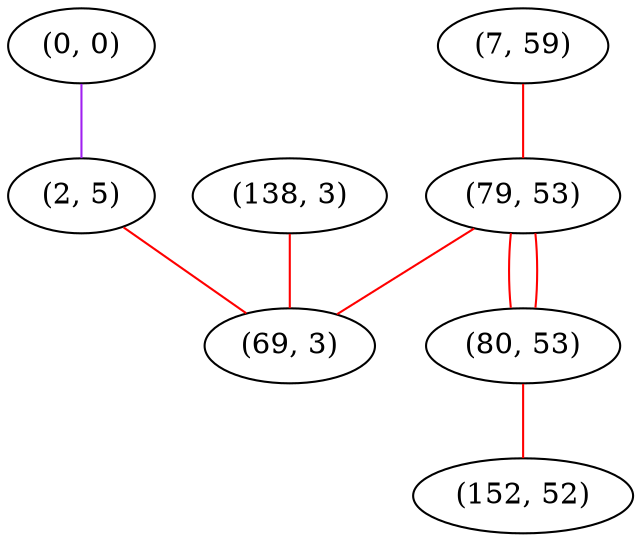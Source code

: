 graph "" {
"(0, 0)";
"(7, 59)";
"(79, 53)";
"(80, 53)";
"(2, 5)";
"(152, 52)";
"(138, 3)";
"(69, 3)";
"(0, 0)" -- "(2, 5)"  [color=purple, key=0, weight=4];
"(7, 59)" -- "(79, 53)"  [color=red, key=0, weight=1];
"(79, 53)" -- "(80, 53)"  [color=red, key=0, weight=1];
"(79, 53)" -- "(80, 53)"  [color=red, key=1, weight=1];
"(79, 53)" -- "(69, 3)"  [color=red, key=0, weight=1];
"(80, 53)" -- "(152, 52)"  [color=red, key=0, weight=1];
"(2, 5)" -- "(69, 3)"  [color=red, key=0, weight=1];
"(138, 3)" -- "(69, 3)"  [color=red, key=0, weight=1];
}
